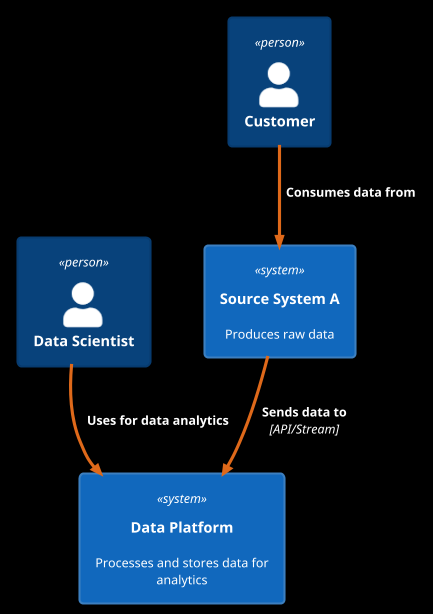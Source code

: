 @startuml

!include <C4/C4_Context>
!theme C4_superhero from <C4/themes>

Person(user, "Data Scientist")
System(data_platform, "Data Platform", "Processes and stores data for analytics")

Person(customer, "Customer")
System(system_A, "Source System A", "Produces raw data")

Rel(user, data_platform, "Uses for data analytics")
Rel(customer, system_A, "Consumes data from")
Rel(system_A, data_platform, "Sends data to", "API/Stream")

@enduml
